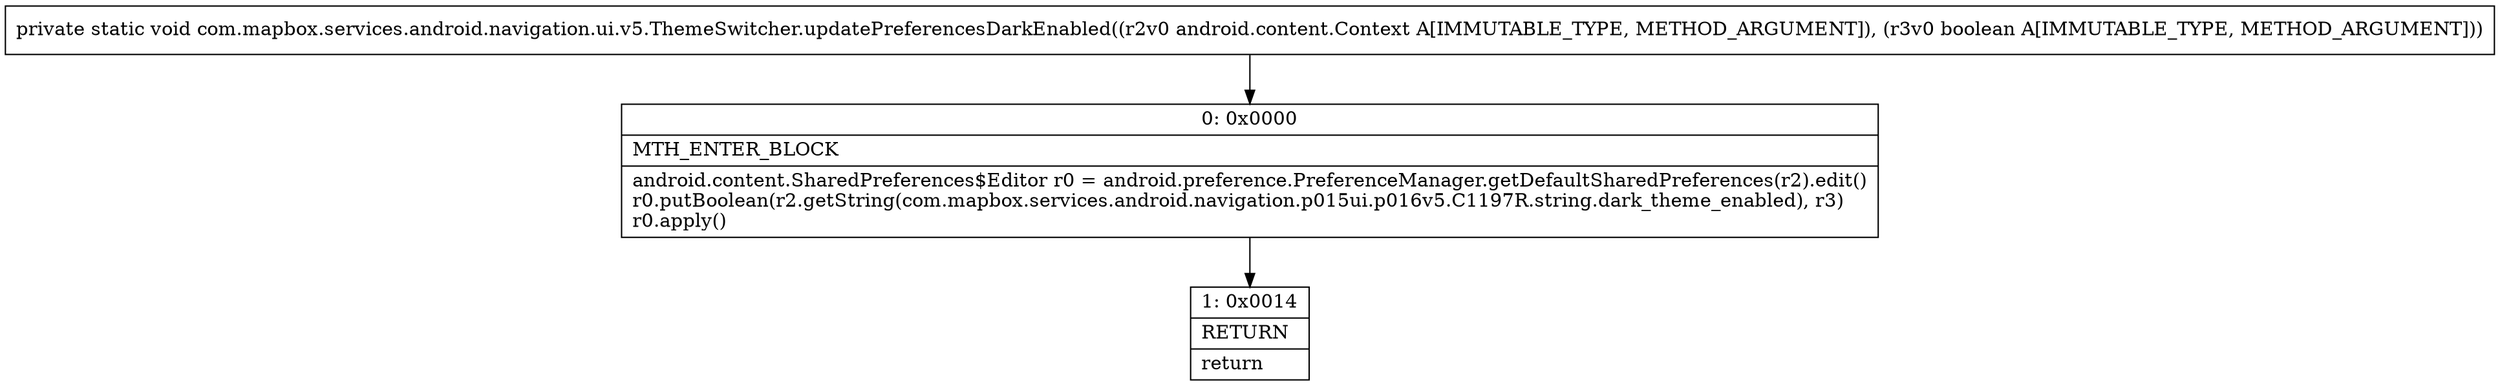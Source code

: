 digraph "CFG forcom.mapbox.services.android.navigation.ui.v5.ThemeSwitcher.updatePreferencesDarkEnabled(Landroid\/content\/Context;Z)V" {
Node_0 [shape=record,label="{0\:\ 0x0000|MTH_ENTER_BLOCK\l|android.content.SharedPreferences$Editor r0 = android.preference.PreferenceManager.getDefaultSharedPreferences(r2).edit()\lr0.putBoolean(r2.getString(com.mapbox.services.android.navigation.p015ui.p016v5.C1197R.string.dark_theme_enabled), r3)\lr0.apply()\l}"];
Node_1 [shape=record,label="{1\:\ 0x0014|RETURN\l|return\l}"];
MethodNode[shape=record,label="{private static void com.mapbox.services.android.navigation.ui.v5.ThemeSwitcher.updatePreferencesDarkEnabled((r2v0 android.content.Context A[IMMUTABLE_TYPE, METHOD_ARGUMENT]), (r3v0 boolean A[IMMUTABLE_TYPE, METHOD_ARGUMENT])) }"];
MethodNode -> Node_0;
Node_0 -> Node_1;
}

